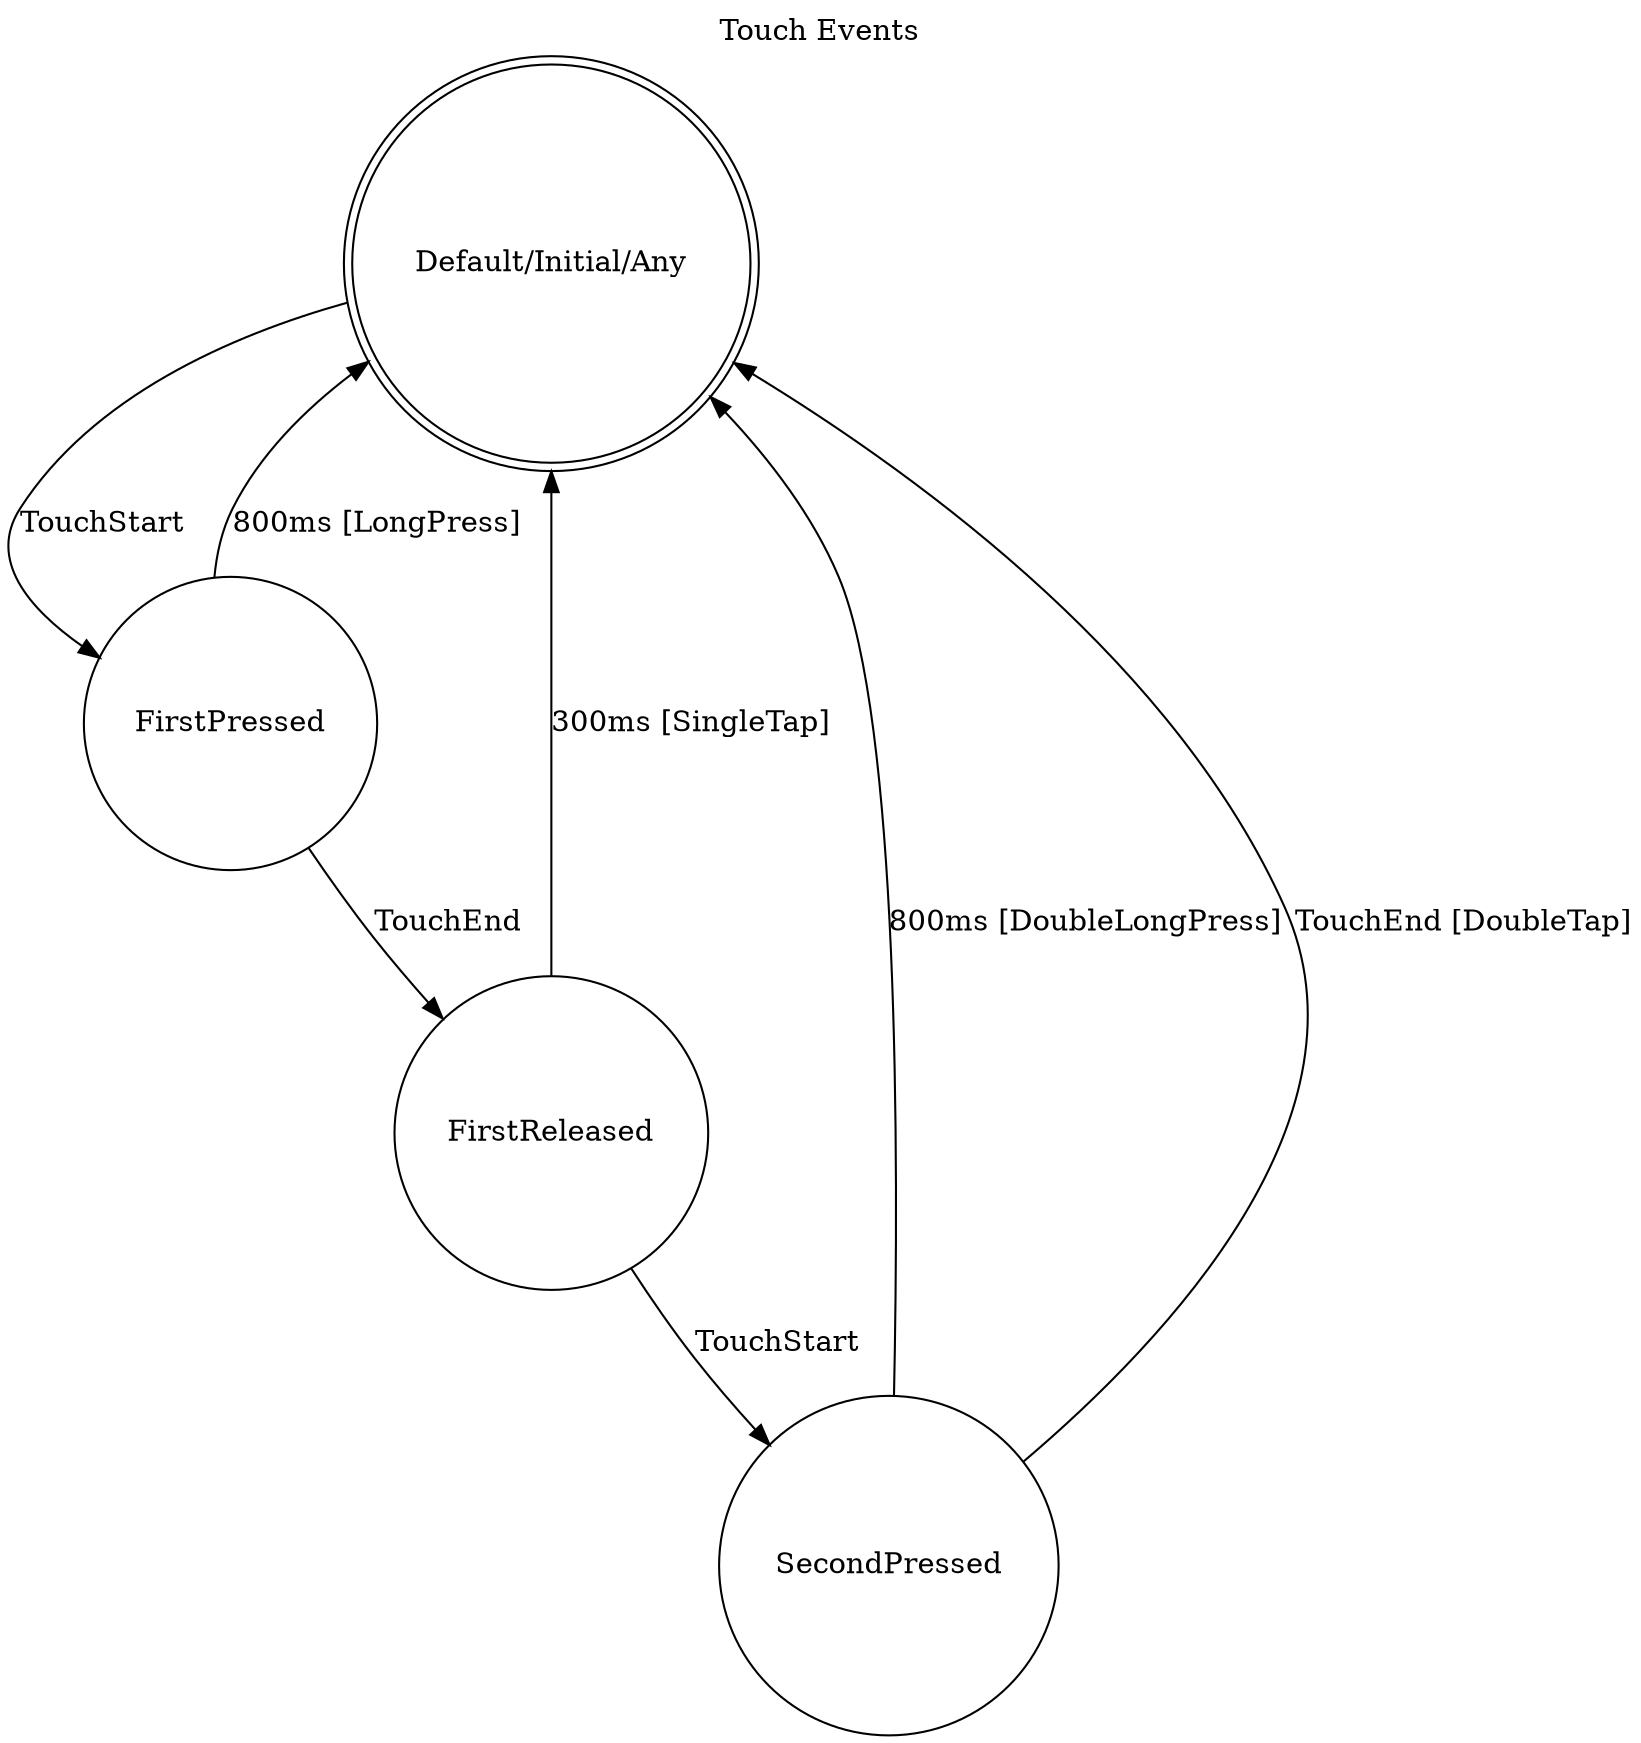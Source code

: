 
digraph {

    label="Touch Events"
    labelloc=top
    labeljust=center

    node [shape=circle]
    
    Initial [label="Default/Initial/Any", shape="doublecircle"]

    Initial -> FirstPressed [label="TouchStart"]

    FirstPressed -> Initial [label="800ms [LongPress]"]

    FirstPressed -> FirstReleased [label="TouchEnd"]

    FirstReleased -> Initial [label="300ms [SingleTap]"]

    FirstReleased -> SecondPressed [label="TouchStart"]

    SecondPressed -> Initial [label="800ms [DoubleLongPress]"]

    SecondPressed -> Initial [label="TouchEnd [DoubleTap]"]


}
